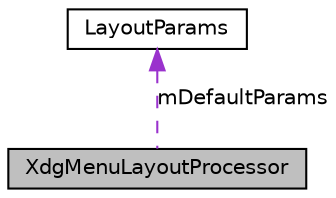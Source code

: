 digraph G
{
  edge [fontname="Helvetica",fontsize="10",labelfontname="Helvetica",labelfontsize="10"];
  node [fontname="Helvetica",fontsize="10",shape=record];
  Node1 [label="XdgMenuLayoutProcessor",height=0.2,width=0.4,color="black", fillcolor="grey75", style="filled" fontcolor="black"];
  Node2 -> Node1 [dir=back,color="darkorchid3",fontsize="10",style="dashed",label="mDefaultParams",fontname="Helvetica"];
  Node2 [label="LayoutParams",height=0.2,width=0.4,color="black", fillcolor="white", style="filled",URL="$structLayoutParams.html"];
}
